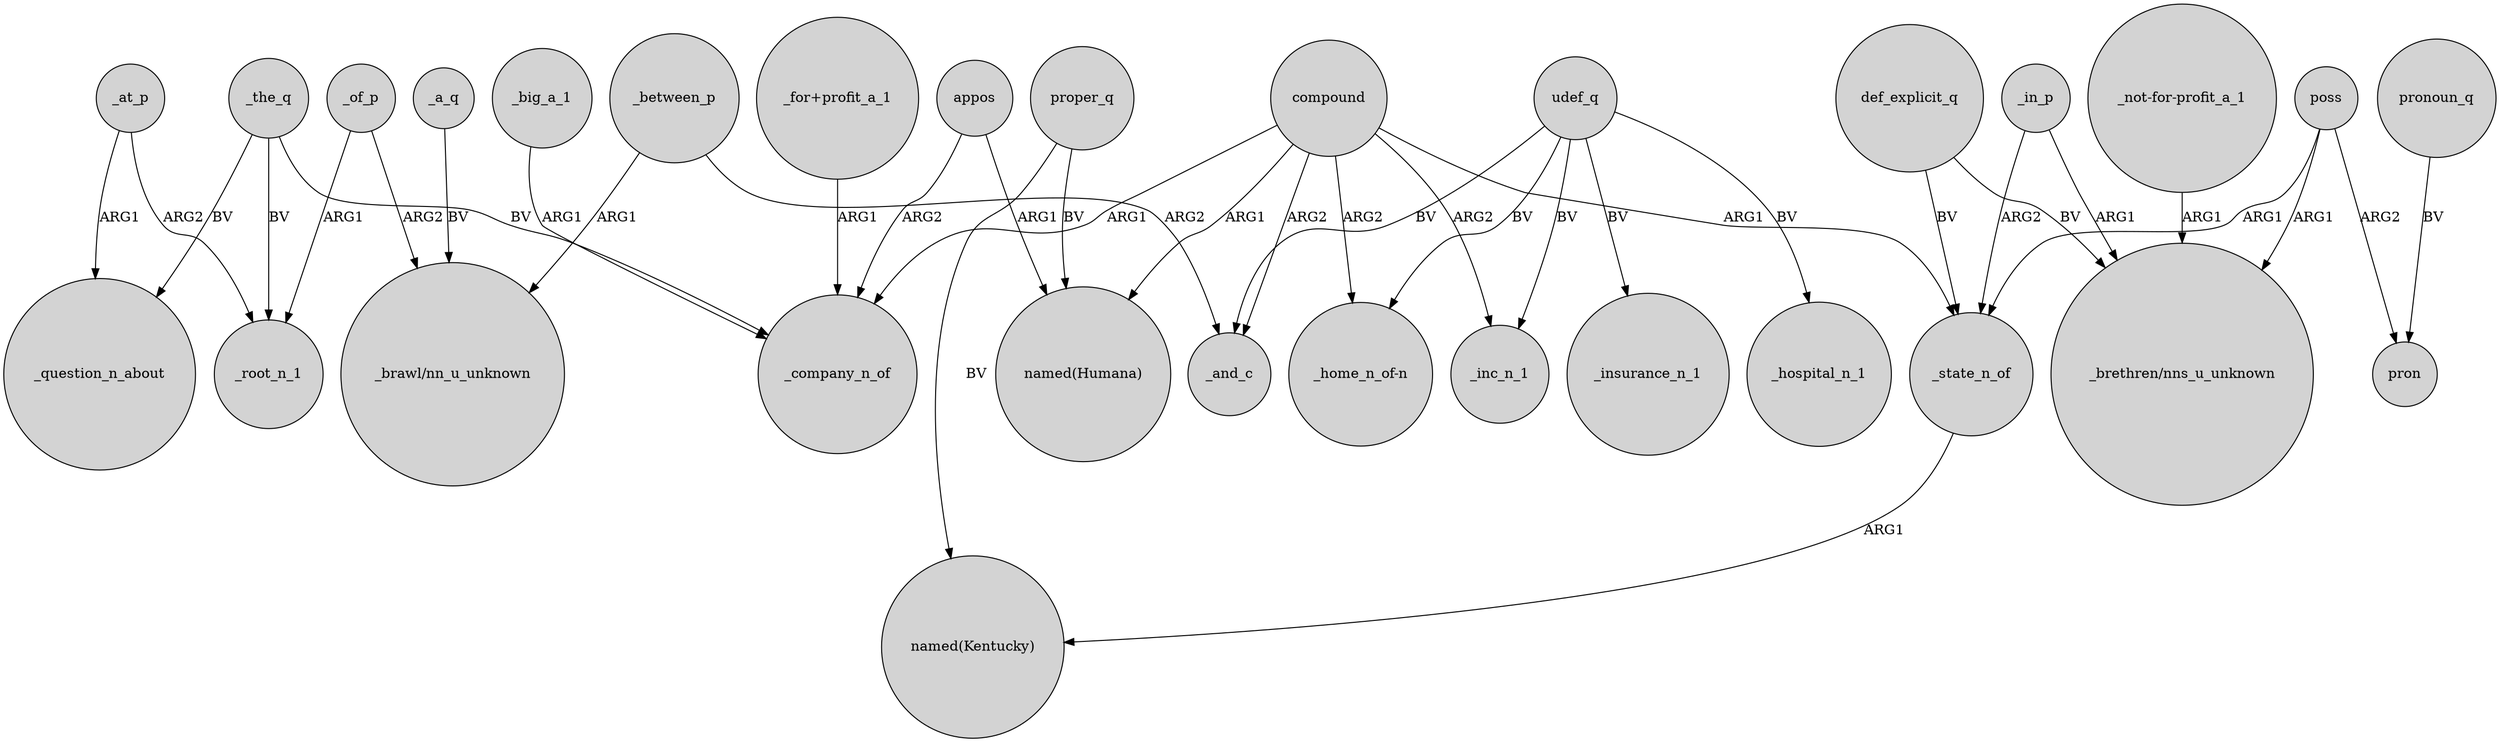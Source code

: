 digraph {
	node [shape=circle style=filled]
	_at_p -> _root_n_1 [label=ARG2]
	def_explicit_q -> "_brethren/nns_u_unknown" [label=BV]
	udef_q -> _inc_n_1 [label=BV]
	poss -> pron [label=ARG2]
	"_for+profit_a_1" -> _company_n_of [label=ARG1]
	udef_q -> _insurance_n_1 [label=BV]
	poss -> "_brethren/nns_u_unknown" [label=ARG1]
	"_not-for-profit_a_1" -> "_brethren/nns_u_unknown" [label=ARG1]
	def_explicit_q -> _state_n_of [label=BV]
	udef_q -> "_home_n_of-n" [label=BV]
	_of_p -> "_brawl/nn_u_unknown" [label=ARG2]
	proper_q -> "named(Humana)" [label=BV]
	_of_p -> _root_n_1 [label=ARG1]
	_in_p -> _state_n_of [label=ARG2]
	_in_p -> "_brethren/nns_u_unknown" [label=ARG1]
	_the_q -> _company_n_of [label=BV]
	_big_a_1 -> _company_n_of [label=ARG1]
	proper_q -> "named(Kentucky)" [label=BV]
	compound -> "named(Humana)" [label=ARG1]
	_between_p -> "_brawl/nn_u_unknown" [label=ARG1]
	compound -> _company_n_of [label=ARG1]
	pronoun_q -> pron [label=BV]
	compound -> _and_c [label=ARG2]
	appos -> _company_n_of [label=ARG2]
	_between_p -> _and_c [label=ARG2]
	_a_q -> "_brawl/nn_u_unknown" [label=BV]
	appos -> "named(Humana)" [label=ARG1]
	compound -> _state_n_of [label=ARG1]
	udef_q -> _hospital_n_1 [label=BV]
	compound -> "_home_n_of-n" [label=ARG2]
	_state_n_of -> "named(Kentucky)" [label=ARG1]
	poss -> _state_n_of [label=ARG1]
	udef_q -> _and_c [label=BV]
	compound -> _inc_n_1 [label=ARG2]
	_the_q -> _question_n_about [label=BV]
	_the_q -> _root_n_1 [label=BV]
	_at_p -> _question_n_about [label=ARG1]
}
